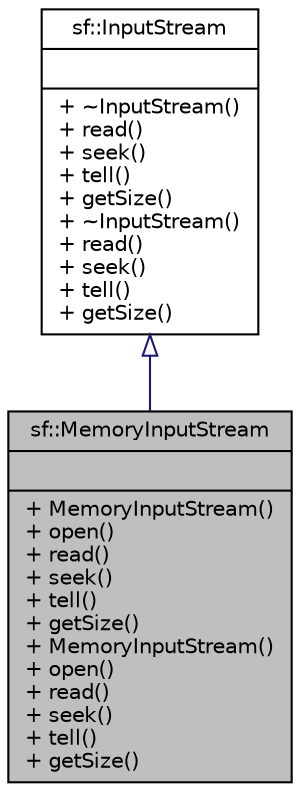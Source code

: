digraph "sf::MemoryInputStream"
{
 // LATEX_PDF_SIZE
  edge [fontname="Helvetica",fontsize="10",labelfontname="Helvetica",labelfontsize="10"];
  node [fontname="Helvetica",fontsize="10",shape=record];
  Node1 [label="{sf::MemoryInputStream\n||+ MemoryInputStream()\l+ open()\l+ read()\l+ seek()\l+ tell()\l+ getSize()\l+ MemoryInputStream()\l+ open()\l+ read()\l+ seek()\l+ tell()\l+ getSize()\l}",height=0.2,width=0.4,color="black", fillcolor="grey75", style="filled", fontcolor="black",tooltip="Implementation of input stream based on a memory chunk."];
  Node2 -> Node1 [dir="back",color="midnightblue",fontsize="10",style="solid",arrowtail="onormal",fontname="Helvetica"];
  Node2 [label="{sf::InputStream\n||+ ~InputStream()\l+ read()\l+ seek()\l+ tell()\l+ getSize()\l+ ~InputStream()\l+ read()\l+ seek()\l+ tell()\l+ getSize()\l}",height=0.2,width=0.4,color="black", fillcolor="white", style="filled",URL="$classsf_1_1InputStream.html",tooltip="Abstract class for custom file input streams."];
}
